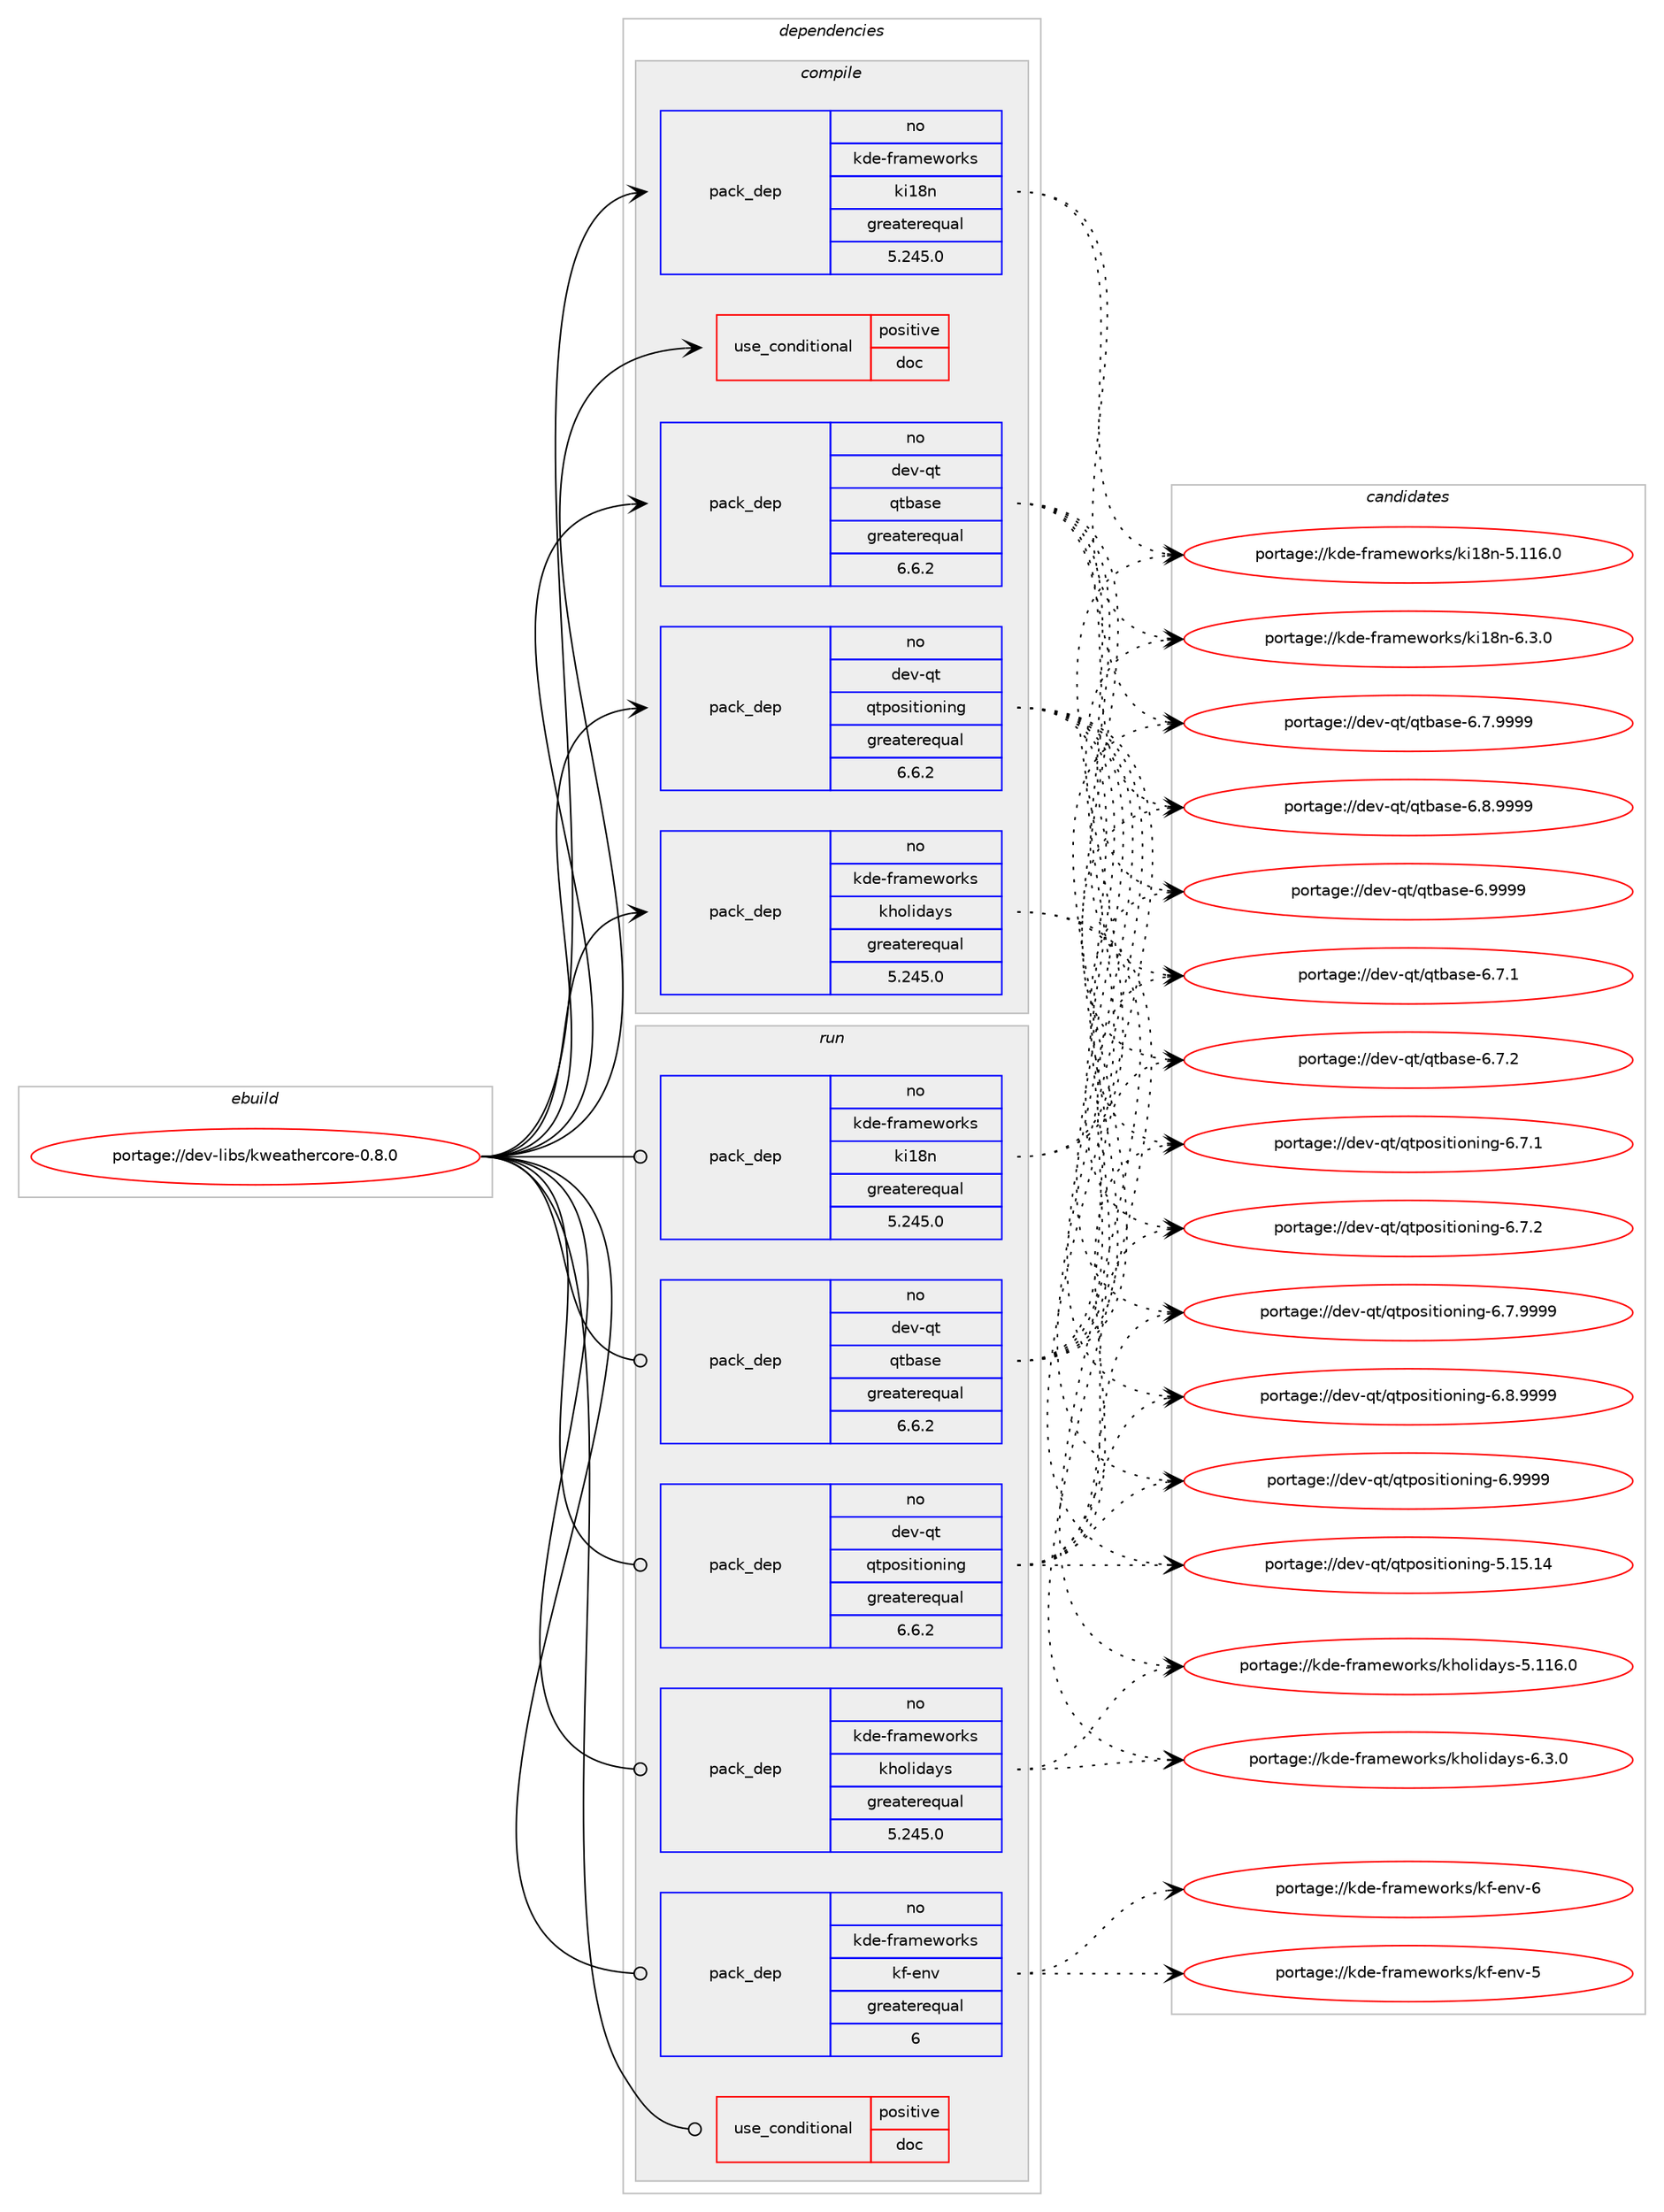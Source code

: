 digraph prolog {

# *************
# Graph options
# *************

newrank=true;
concentrate=true;
compound=true;
graph [rankdir=LR,fontname=Helvetica,fontsize=10,ranksep=1.5];#, ranksep=2.5, nodesep=0.2];
edge  [arrowhead=vee];
node  [fontname=Helvetica,fontsize=10];

# **********
# The ebuild
# **********

subgraph cluster_leftcol {
color=gray;
rank=same;
label=<<i>ebuild</i>>;
id [label="portage://dev-libs/kweathercore-0.8.0", color=red, width=4, href="../dev-libs/kweathercore-0.8.0.svg"];
}

# ****************
# The dependencies
# ****************

subgraph cluster_midcol {
color=gray;
label=<<i>dependencies</i>>;
subgraph cluster_compile {
fillcolor="#eeeeee";
style=filled;
label=<<i>compile</i>>;
subgraph cond25844 {
dependency55364 [label=<<TABLE BORDER="0" CELLBORDER="1" CELLSPACING="0" CELLPADDING="4"><TR><TD ROWSPAN="3" CELLPADDING="10">use_conditional</TD></TR><TR><TD>positive</TD></TR><TR><TD>doc</TD></TR></TABLE>>, shape=none, color=red];
# *** BEGIN UNKNOWN DEPENDENCY TYPE (TODO) ***
# dependency55364 -> package_dependency(portage://dev-libs/kweathercore-0.8.0,install,no,dev-qt,qt-docs,none,[,,],[slot(6)],[])
# *** END UNKNOWN DEPENDENCY TYPE (TODO) ***

}
id:e -> dependency55364:w [weight=20,style="solid",arrowhead="vee"];
subgraph pack28366 {
dependency55365 [label=<<TABLE BORDER="0" CELLBORDER="1" CELLSPACING="0" CELLPADDING="4" WIDTH="220"><TR><TD ROWSPAN="6" CELLPADDING="30">pack_dep</TD></TR><TR><TD WIDTH="110">no</TD></TR><TR><TD>dev-qt</TD></TR><TR><TD>qtbase</TD></TR><TR><TD>greaterequal</TD></TR><TR><TD>6.6.2</TD></TR></TABLE>>, shape=none, color=blue];
}
id:e -> dependency55365:w [weight=20,style="solid",arrowhead="vee"];
# *** BEGIN UNKNOWN DEPENDENCY TYPE (TODO) ***
# id -> package_dependency(portage://dev-libs/kweathercore-0.8.0,install,no,dev-qt,qtbase,none,[,,],[slot(6)],[])
# *** END UNKNOWN DEPENDENCY TYPE (TODO) ***

subgraph pack28367 {
dependency55366 [label=<<TABLE BORDER="0" CELLBORDER="1" CELLSPACING="0" CELLPADDING="4" WIDTH="220"><TR><TD ROWSPAN="6" CELLPADDING="30">pack_dep</TD></TR><TR><TD WIDTH="110">no</TD></TR><TR><TD>dev-qt</TD></TR><TR><TD>qtpositioning</TD></TR><TR><TD>greaterequal</TD></TR><TR><TD>6.6.2</TD></TR></TABLE>>, shape=none, color=blue];
}
id:e -> dependency55366:w [weight=20,style="solid",arrowhead="vee"];
subgraph pack28368 {
dependency55367 [label=<<TABLE BORDER="0" CELLBORDER="1" CELLSPACING="0" CELLPADDING="4" WIDTH="220"><TR><TD ROWSPAN="6" CELLPADDING="30">pack_dep</TD></TR><TR><TD WIDTH="110">no</TD></TR><TR><TD>kde-frameworks</TD></TR><TR><TD>kholidays</TD></TR><TR><TD>greaterequal</TD></TR><TR><TD>5.245.0</TD></TR></TABLE>>, shape=none, color=blue];
}
id:e -> dependency55367:w [weight=20,style="solid",arrowhead="vee"];
subgraph pack28369 {
dependency55368 [label=<<TABLE BORDER="0" CELLBORDER="1" CELLSPACING="0" CELLPADDING="4" WIDTH="220"><TR><TD ROWSPAN="6" CELLPADDING="30">pack_dep</TD></TR><TR><TD WIDTH="110">no</TD></TR><TR><TD>kde-frameworks</TD></TR><TR><TD>ki18n</TD></TR><TR><TD>greaterequal</TD></TR><TR><TD>5.245.0</TD></TR></TABLE>>, shape=none, color=blue];
}
id:e -> dependency55368:w [weight=20,style="solid",arrowhead="vee"];
}
subgraph cluster_compileandrun {
fillcolor="#eeeeee";
style=filled;
label=<<i>compile and run</i>>;
}
subgraph cluster_run {
fillcolor="#eeeeee";
style=filled;
label=<<i>run</i>>;
subgraph cond25845 {
dependency55369 [label=<<TABLE BORDER="0" CELLBORDER="1" CELLSPACING="0" CELLPADDING="4"><TR><TD ROWSPAN="3" CELLPADDING="10">use_conditional</TD></TR><TR><TD>positive</TD></TR><TR><TD>doc</TD></TR></TABLE>>, shape=none, color=red];
# *** BEGIN UNKNOWN DEPENDENCY TYPE (TODO) ***
# dependency55369 -> package_dependency(portage://dev-libs/kweathercore-0.8.0,run,no,dev-qt,qt-docs,none,[,,],[slot(6)],[])
# *** END UNKNOWN DEPENDENCY TYPE (TODO) ***

}
id:e -> dependency55369:w [weight=20,style="solid",arrowhead="odot"];
subgraph pack28370 {
dependency55370 [label=<<TABLE BORDER="0" CELLBORDER="1" CELLSPACING="0" CELLPADDING="4" WIDTH="220"><TR><TD ROWSPAN="6" CELLPADDING="30">pack_dep</TD></TR><TR><TD WIDTH="110">no</TD></TR><TR><TD>dev-qt</TD></TR><TR><TD>qtbase</TD></TR><TR><TD>greaterequal</TD></TR><TR><TD>6.6.2</TD></TR></TABLE>>, shape=none, color=blue];
}
id:e -> dependency55370:w [weight=20,style="solid",arrowhead="odot"];
# *** BEGIN UNKNOWN DEPENDENCY TYPE (TODO) ***
# id -> package_dependency(portage://dev-libs/kweathercore-0.8.0,run,no,dev-qt,qtbase,none,[,,],[slot(6)],[])
# *** END UNKNOWN DEPENDENCY TYPE (TODO) ***

subgraph pack28371 {
dependency55371 [label=<<TABLE BORDER="0" CELLBORDER="1" CELLSPACING="0" CELLPADDING="4" WIDTH="220"><TR><TD ROWSPAN="6" CELLPADDING="30">pack_dep</TD></TR><TR><TD WIDTH="110">no</TD></TR><TR><TD>dev-qt</TD></TR><TR><TD>qtpositioning</TD></TR><TR><TD>greaterequal</TD></TR><TR><TD>6.6.2</TD></TR></TABLE>>, shape=none, color=blue];
}
id:e -> dependency55371:w [weight=20,style="solid",arrowhead="odot"];
subgraph pack28372 {
dependency55372 [label=<<TABLE BORDER="0" CELLBORDER="1" CELLSPACING="0" CELLPADDING="4" WIDTH="220"><TR><TD ROWSPAN="6" CELLPADDING="30">pack_dep</TD></TR><TR><TD WIDTH="110">no</TD></TR><TR><TD>kde-frameworks</TD></TR><TR><TD>kf-env</TD></TR><TR><TD>greaterequal</TD></TR><TR><TD>6</TD></TR></TABLE>>, shape=none, color=blue];
}
id:e -> dependency55372:w [weight=20,style="solid",arrowhead="odot"];
subgraph pack28373 {
dependency55373 [label=<<TABLE BORDER="0" CELLBORDER="1" CELLSPACING="0" CELLPADDING="4" WIDTH="220"><TR><TD ROWSPAN="6" CELLPADDING="30">pack_dep</TD></TR><TR><TD WIDTH="110">no</TD></TR><TR><TD>kde-frameworks</TD></TR><TR><TD>kholidays</TD></TR><TR><TD>greaterequal</TD></TR><TR><TD>5.245.0</TD></TR></TABLE>>, shape=none, color=blue];
}
id:e -> dependency55373:w [weight=20,style="solid",arrowhead="odot"];
subgraph pack28374 {
dependency55374 [label=<<TABLE BORDER="0" CELLBORDER="1" CELLSPACING="0" CELLPADDING="4" WIDTH="220"><TR><TD ROWSPAN="6" CELLPADDING="30">pack_dep</TD></TR><TR><TD WIDTH="110">no</TD></TR><TR><TD>kde-frameworks</TD></TR><TR><TD>ki18n</TD></TR><TR><TD>greaterequal</TD></TR><TR><TD>5.245.0</TD></TR></TABLE>>, shape=none, color=blue];
}
id:e -> dependency55374:w [weight=20,style="solid",arrowhead="odot"];
}
}

# **************
# The candidates
# **************

subgraph cluster_choices {
rank=same;
color=gray;
label=<<i>candidates</i>>;

subgraph choice28366 {
color=black;
nodesep=1;
choice10010111845113116471131169897115101455446554649 [label="portage://dev-qt/qtbase-6.7.1", color=red, width=4,href="../dev-qt/qtbase-6.7.1.svg"];
choice10010111845113116471131169897115101455446554650 [label="portage://dev-qt/qtbase-6.7.2", color=red, width=4,href="../dev-qt/qtbase-6.7.2.svg"];
choice10010111845113116471131169897115101455446554657575757 [label="portage://dev-qt/qtbase-6.7.9999", color=red, width=4,href="../dev-qt/qtbase-6.7.9999.svg"];
choice10010111845113116471131169897115101455446564657575757 [label="portage://dev-qt/qtbase-6.8.9999", color=red, width=4,href="../dev-qt/qtbase-6.8.9999.svg"];
choice1001011184511311647113116989711510145544657575757 [label="portage://dev-qt/qtbase-6.9999", color=red, width=4,href="../dev-qt/qtbase-6.9999.svg"];
dependency55365:e -> choice10010111845113116471131169897115101455446554649:w [style=dotted,weight="100"];
dependency55365:e -> choice10010111845113116471131169897115101455446554650:w [style=dotted,weight="100"];
dependency55365:e -> choice10010111845113116471131169897115101455446554657575757:w [style=dotted,weight="100"];
dependency55365:e -> choice10010111845113116471131169897115101455446564657575757:w [style=dotted,weight="100"];
dependency55365:e -> choice1001011184511311647113116989711510145544657575757:w [style=dotted,weight="100"];
}
subgraph choice28367 {
color=black;
nodesep=1;
choice10010111845113116471131161121111151051161051111101051101034553464953464952 [label="portage://dev-qt/qtpositioning-5.15.14", color=red, width=4,href="../dev-qt/qtpositioning-5.15.14.svg"];
choice1001011184511311647113116112111115105116105111110105110103455446554649 [label="portage://dev-qt/qtpositioning-6.7.1", color=red, width=4,href="../dev-qt/qtpositioning-6.7.1.svg"];
choice1001011184511311647113116112111115105116105111110105110103455446554650 [label="portage://dev-qt/qtpositioning-6.7.2", color=red, width=4,href="../dev-qt/qtpositioning-6.7.2.svg"];
choice1001011184511311647113116112111115105116105111110105110103455446554657575757 [label="portage://dev-qt/qtpositioning-6.7.9999", color=red, width=4,href="../dev-qt/qtpositioning-6.7.9999.svg"];
choice1001011184511311647113116112111115105116105111110105110103455446564657575757 [label="portage://dev-qt/qtpositioning-6.8.9999", color=red, width=4,href="../dev-qt/qtpositioning-6.8.9999.svg"];
choice100101118451131164711311611211111510511610511111010511010345544657575757 [label="portage://dev-qt/qtpositioning-6.9999", color=red, width=4,href="../dev-qt/qtpositioning-6.9999.svg"];
dependency55366:e -> choice10010111845113116471131161121111151051161051111101051101034553464953464952:w [style=dotted,weight="100"];
dependency55366:e -> choice1001011184511311647113116112111115105116105111110105110103455446554649:w [style=dotted,weight="100"];
dependency55366:e -> choice1001011184511311647113116112111115105116105111110105110103455446554650:w [style=dotted,weight="100"];
dependency55366:e -> choice1001011184511311647113116112111115105116105111110105110103455446554657575757:w [style=dotted,weight="100"];
dependency55366:e -> choice1001011184511311647113116112111115105116105111110105110103455446564657575757:w [style=dotted,weight="100"];
dependency55366:e -> choice100101118451131164711311611211111510511610511111010511010345544657575757:w [style=dotted,weight="100"];
}
subgraph choice28368 {
color=black;
nodesep=1;
choice107100101451021149710910111911111410711547107104111108105100971211154553464949544648 [label="portage://kde-frameworks/kholidays-5.116.0", color=red, width=4,href="../kde-frameworks/kholidays-5.116.0.svg"];
choice10710010145102114971091011191111141071154710710411110810510097121115455446514648 [label="portage://kde-frameworks/kholidays-6.3.0", color=red, width=4,href="../kde-frameworks/kholidays-6.3.0.svg"];
dependency55367:e -> choice107100101451021149710910111911111410711547107104111108105100971211154553464949544648:w [style=dotted,weight="100"];
dependency55367:e -> choice10710010145102114971091011191111141071154710710411110810510097121115455446514648:w [style=dotted,weight="100"];
}
subgraph choice28369 {
color=black;
nodesep=1;
choice10710010145102114971091011191111141071154710710549561104553464949544648 [label="portage://kde-frameworks/ki18n-5.116.0", color=red, width=4,href="../kde-frameworks/ki18n-5.116.0.svg"];
choice1071001014510211497109101119111114107115471071054956110455446514648 [label="portage://kde-frameworks/ki18n-6.3.0", color=red, width=4,href="../kde-frameworks/ki18n-6.3.0.svg"];
dependency55368:e -> choice10710010145102114971091011191111141071154710710549561104553464949544648:w [style=dotted,weight="100"];
dependency55368:e -> choice1071001014510211497109101119111114107115471071054956110455446514648:w [style=dotted,weight="100"];
}
subgraph choice28370 {
color=black;
nodesep=1;
choice10010111845113116471131169897115101455446554649 [label="portage://dev-qt/qtbase-6.7.1", color=red, width=4,href="../dev-qt/qtbase-6.7.1.svg"];
choice10010111845113116471131169897115101455446554650 [label="portage://dev-qt/qtbase-6.7.2", color=red, width=4,href="../dev-qt/qtbase-6.7.2.svg"];
choice10010111845113116471131169897115101455446554657575757 [label="portage://dev-qt/qtbase-6.7.9999", color=red, width=4,href="../dev-qt/qtbase-6.7.9999.svg"];
choice10010111845113116471131169897115101455446564657575757 [label="portage://dev-qt/qtbase-6.8.9999", color=red, width=4,href="../dev-qt/qtbase-6.8.9999.svg"];
choice1001011184511311647113116989711510145544657575757 [label="portage://dev-qt/qtbase-6.9999", color=red, width=4,href="../dev-qt/qtbase-6.9999.svg"];
dependency55370:e -> choice10010111845113116471131169897115101455446554649:w [style=dotted,weight="100"];
dependency55370:e -> choice10010111845113116471131169897115101455446554650:w [style=dotted,weight="100"];
dependency55370:e -> choice10010111845113116471131169897115101455446554657575757:w [style=dotted,weight="100"];
dependency55370:e -> choice10010111845113116471131169897115101455446564657575757:w [style=dotted,weight="100"];
dependency55370:e -> choice1001011184511311647113116989711510145544657575757:w [style=dotted,weight="100"];
}
subgraph choice28371 {
color=black;
nodesep=1;
choice10010111845113116471131161121111151051161051111101051101034553464953464952 [label="portage://dev-qt/qtpositioning-5.15.14", color=red, width=4,href="../dev-qt/qtpositioning-5.15.14.svg"];
choice1001011184511311647113116112111115105116105111110105110103455446554649 [label="portage://dev-qt/qtpositioning-6.7.1", color=red, width=4,href="../dev-qt/qtpositioning-6.7.1.svg"];
choice1001011184511311647113116112111115105116105111110105110103455446554650 [label="portage://dev-qt/qtpositioning-6.7.2", color=red, width=4,href="../dev-qt/qtpositioning-6.7.2.svg"];
choice1001011184511311647113116112111115105116105111110105110103455446554657575757 [label="portage://dev-qt/qtpositioning-6.7.9999", color=red, width=4,href="../dev-qt/qtpositioning-6.7.9999.svg"];
choice1001011184511311647113116112111115105116105111110105110103455446564657575757 [label="portage://dev-qt/qtpositioning-6.8.9999", color=red, width=4,href="../dev-qt/qtpositioning-6.8.9999.svg"];
choice100101118451131164711311611211111510511610511111010511010345544657575757 [label="portage://dev-qt/qtpositioning-6.9999", color=red, width=4,href="../dev-qt/qtpositioning-6.9999.svg"];
dependency55371:e -> choice10010111845113116471131161121111151051161051111101051101034553464953464952:w [style=dotted,weight="100"];
dependency55371:e -> choice1001011184511311647113116112111115105116105111110105110103455446554649:w [style=dotted,weight="100"];
dependency55371:e -> choice1001011184511311647113116112111115105116105111110105110103455446554650:w [style=dotted,weight="100"];
dependency55371:e -> choice1001011184511311647113116112111115105116105111110105110103455446554657575757:w [style=dotted,weight="100"];
dependency55371:e -> choice1001011184511311647113116112111115105116105111110105110103455446564657575757:w [style=dotted,weight="100"];
dependency55371:e -> choice100101118451131164711311611211111510511610511111010511010345544657575757:w [style=dotted,weight="100"];
}
subgraph choice28372 {
color=black;
nodesep=1;
choice107100101451021149710910111911111410711547107102451011101184553 [label="portage://kde-frameworks/kf-env-5", color=red, width=4,href="../kde-frameworks/kf-env-5.svg"];
choice107100101451021149710910111911111410711547107102451011101184554 [label="portage://kde-frameworks/kf-env-6", color=red, width=4,href="../kde-frameworks/kf-env-6.svg"];
dependency55372:e -> choice107100101451021149710910111911111410711547107102451011101184553:w [style=dotted,weight="100"];
dependency55372:e -> choice107100101451021149710910111911111410711547107102451011101184554:w [style=dotted,weight="100"];
}
subgraph choice28373 {
color=black;
nodesep=1;
choice107100101451021149710910111911111410711547107104111108105100971211154553464949544648 [label="portage://kde-frameworks/kholidays-5.116.0", color=red, width=4,href="../kde-frameworks/kholidays-5.116.0.svg"];
choice10710010145102114971091011191111141071154710710411110810510097121115455446514648 [label="portage://kde-frameworks/kholidays-6.3.0", color=red, width=4,href="../kde-frameworks/kholidays-6.3.0.svg"];
dependency55373:e -> choice107100101451021149710910111911111410711547107104111108105100971211154553464949544648:w [style=dotted,weight="100"];
dependency55373:e -> choice10710010145102114971091011191111141071154710710411110810510097121115455446514648:w [style=dotted,weight="100"];
}
subgraph choice28374 {
color=black;
nodesep=1;
choice10710010145102114971091011191111141071154710710549561104553464949544648 [label="portage://kde-frameworks/ki18n-5.116.0", color=red, width=4,href="../kde-frameworks/ki18n-5.116.0.svg"];
choice1071001014510211497109101119111114107115471071054956110455446514648 [label="portage://kde-frameworks/ki18n-6.3.0", color=red, width=4,href="../kde-frameworks/ki18n-6.3.0.svg"];
dependency55374:e -> choice10710010145102114971091011191111141071154710710549561104553464949544648:w [style=dotted,weight="100"];
dependency55374:e -> choice1071001014510211497109101119111114107115471071054956110455446514648:w [style=dotted,weight="100"];
}
}

}
